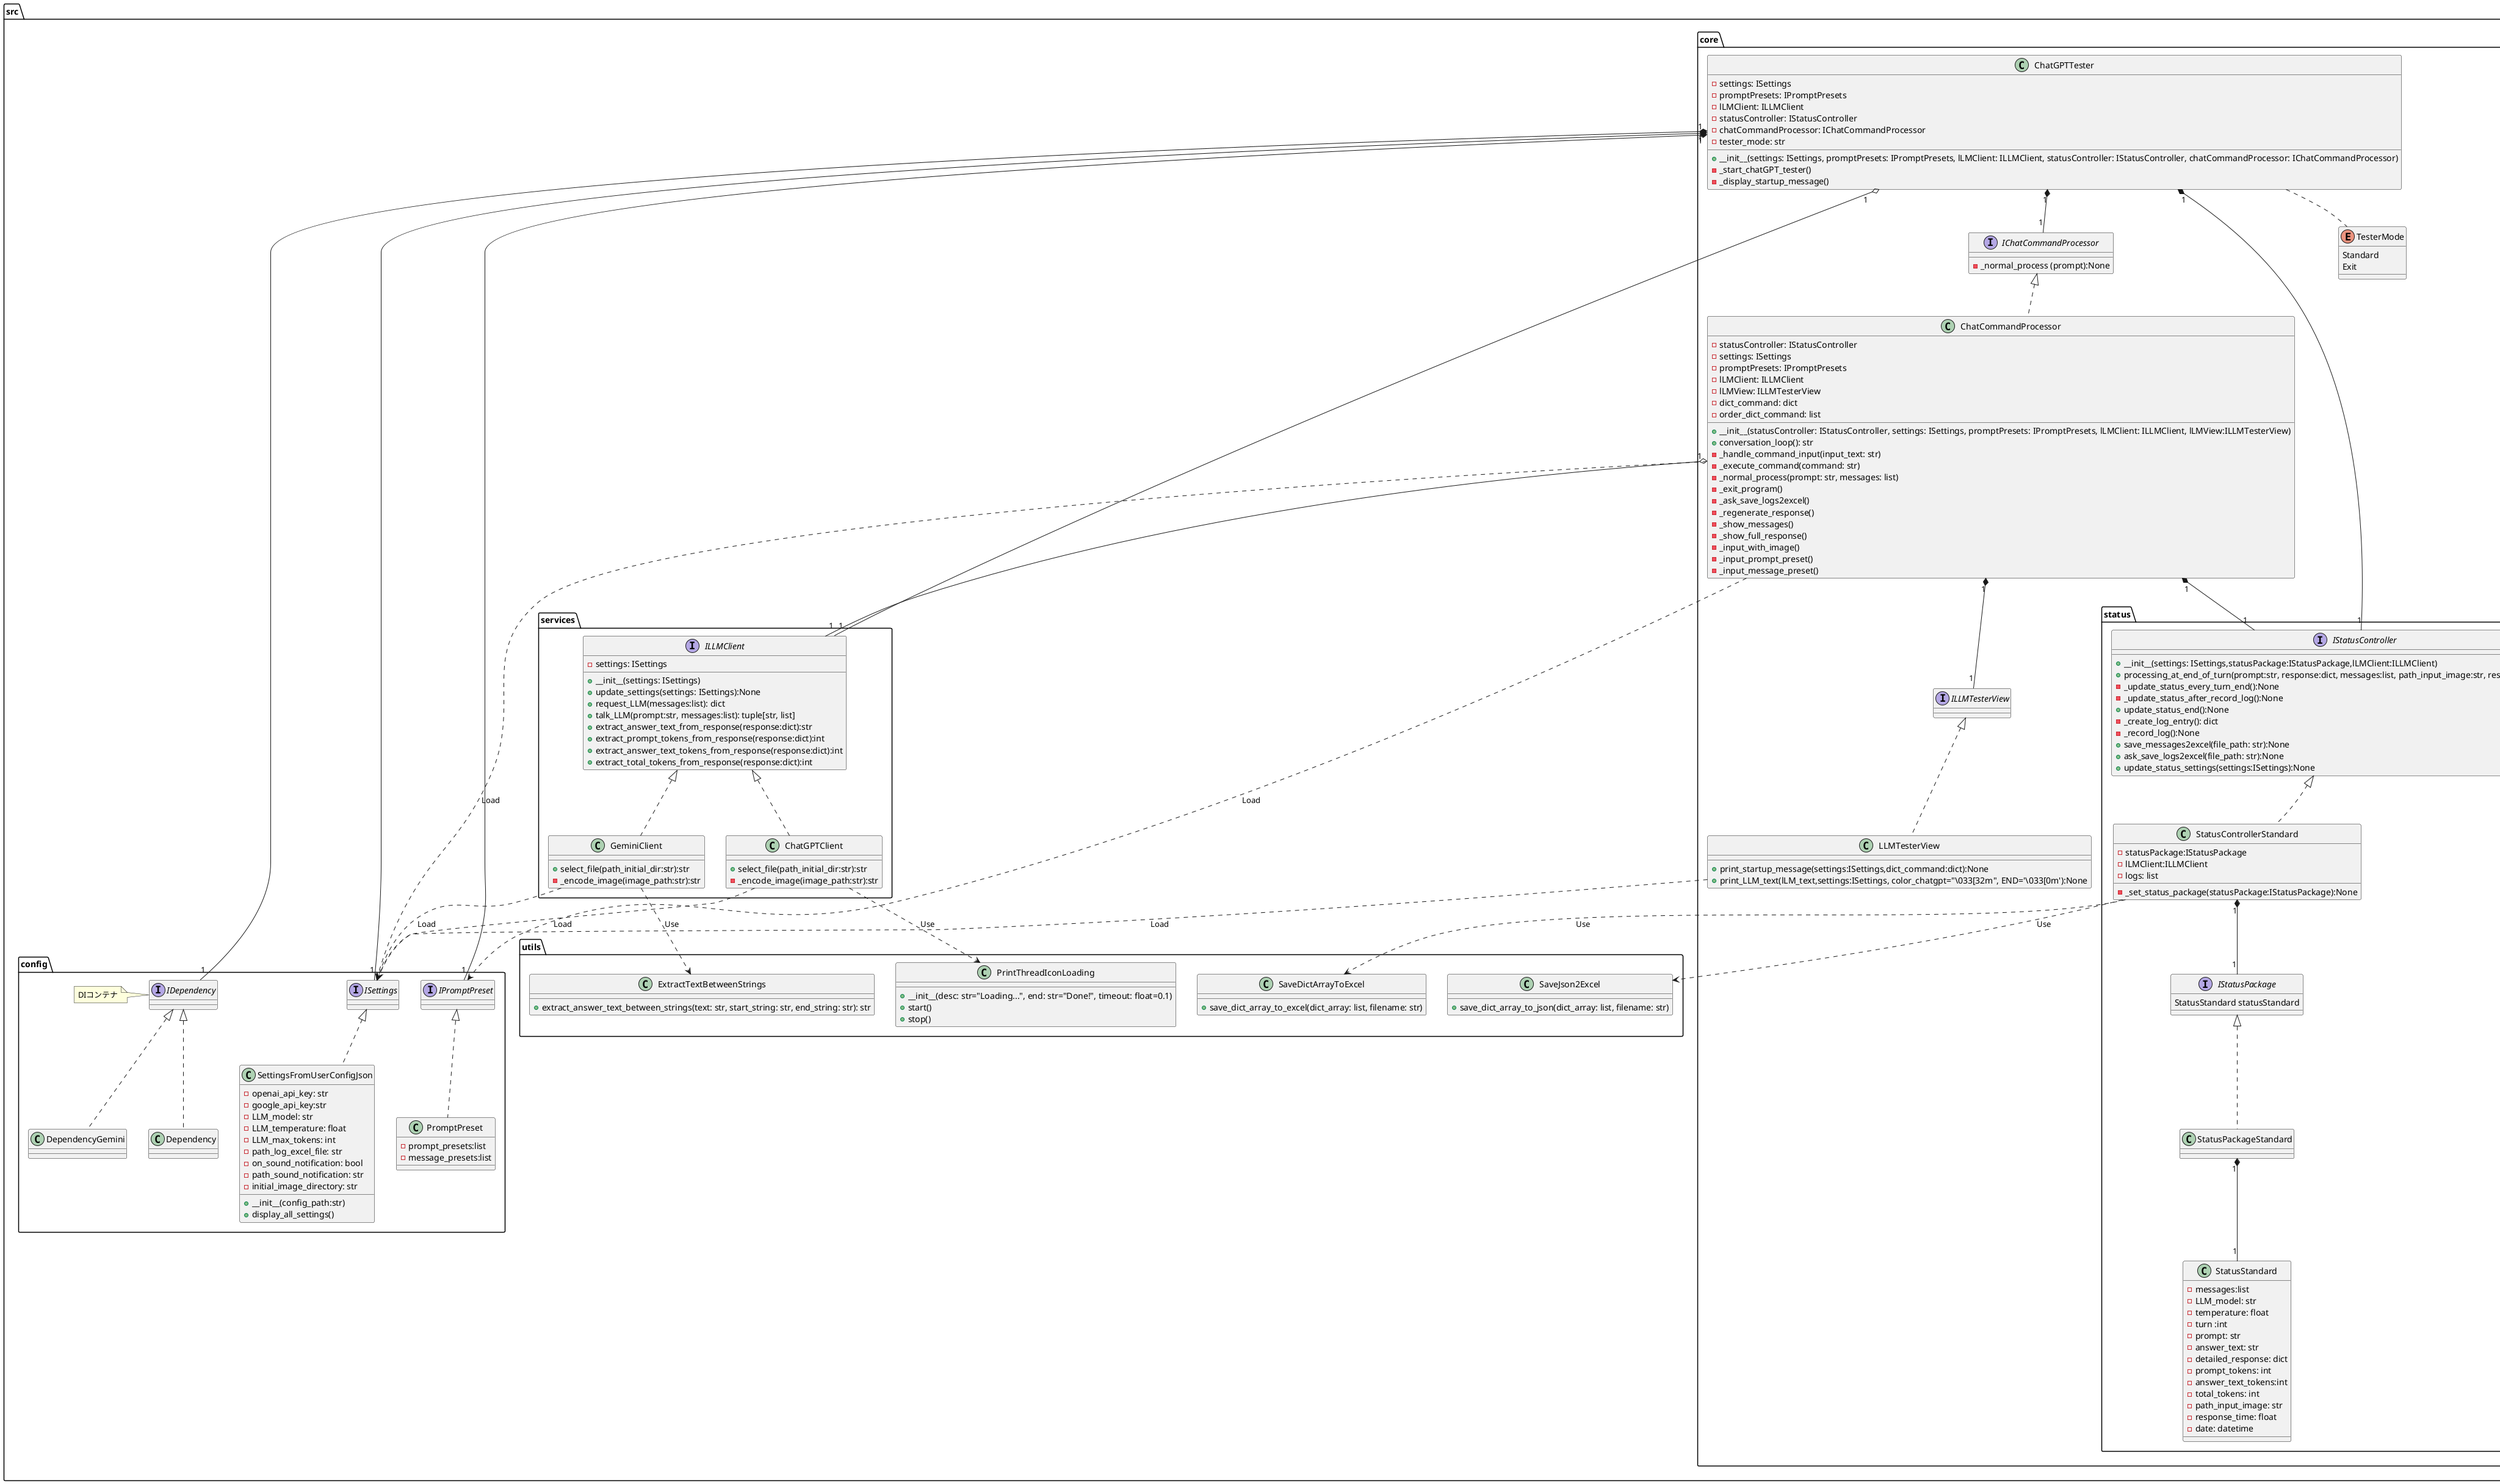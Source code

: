 @startuml HKsHKs_ChatGPT_tester
package src{
    package core{
        class ChatGPTTester {
            - settings: ISettings
            - promptPresets: IPromptPresets
            - lLMClient: ILLMClient
            - statusController: IStatusController
            - chatCommandProcessor: IChatCommandProcessor
            - tester_mode: str
            + __init__(settings: ISettings, promptPresets: IPromptPresets, lLMClient: ILLMClient, statusController: IStatusController, chatCommandProcessor: IChatCommandProcessor)
            - _start_chatGPT_tester()
            - _display_startup_message()
        }
        enum TesterMode {
        Standard
        Exit
        }
        interface IChatCommandProcessor{
            - _normal_process (prompt):None
        }
        class ChatCommandProcessor implements IChatCommandProcessor{
            - statusController: IStatusController
            - settings: ISettings
            - promptPresets: IPromptPresets
            - lLMClient: ILLMClient
            - lLMView: ILLMTesterView
            - dict_command: dict
            - order_dict_command: list
            + __init__(statusController: IStatusController, settings: ISettings, promptPresets: IPromptPresets, lLMClient: ILLMClient, lLMView:ILLMTesterView)
            + conversation_loop(): str
            - _handle_command_input(input_text: str)
            - _execute_command(command: str)
            - _normal_process(prompt: str, messages: list)
            - _exit_program()
            - _ask_save_logs2excel()
            - _regenerate_response()
            - _show_messages()
            - _show_full_response()
            - _input_with_image()
            - _input_prompt_preset()
            - _input_message_preset()
        }

        interface ILLMTesterView
        class LLMTesterView implements ILLMTesterView{
            + print_startup_message(settings:ISettings,dict_command:dict):None
            + print_LLM_text(lLM_text,settings:ISettings, color_chatgpt="\033[32m", END='\033[0m'):None
        }

        ChatGPTTester "1" *-- "1" IChatCommandProcessor
        ChatGPTTester "1" *-- "1" src.config.ISettings
        ChatGPTTester "1" *-- "1" src.config.IPromptPreset
        ChatGPTTester "1" *-- "1" src.config.IDependency
        ChatGPTTester "1" o--"1" src.services.ILLMClient
        ChatGPTTester "1" *-- "1" status.IStatusController
        ChatGPTTester .. TesterMode
        ChatCommandProcessor "1" *-- "1" status.IStatusController
        ChatCommandProcessor ..> src.config.ISettings :Load
        ChatCommandProcessor ..> src.config.IPromptPreset:Load
        ChatCommandProcessor "1" o--"1" src.services.ILLMClient
        ChatCommandProcessor "1" *-- "1" src.core.ILLMTesterView
        LLMTesterView ..> src.config.ISettings :Load


        package status{
            interface IStatusPackage{
                StatusStandard statusStandard
            }
            class StatusPackageStandard implements IStatusPackage
            class StatusStandard{
                - messages:list
                - LLM_model: str
                - temperature: float
                - turn :int
                - prompt: str
                - answer_text: str
                - detailed_response: dict
                - prompt_tokens: int
                - answer_text_tokens:int
                - total_tokens: int
                - path_input_image: str
                - response_time: float
                - date: datetime
            }


            interface IStatusController{
            + __init__(settings: ISettings,statusPackage:IStatusPackage,lLMClient:ILLMClient)
            + processing_at_end_of_turn(prompt:str, response:dict, messages:list, path_input_image:str, response_time:float):None
            - _update_status_every_turn_end():None
            - _update_status_after_record_log():None
            + update_status_end():None
            - _create_log_entry(): dict
            - _record_log():None
            + save_messages2excel(file_path: str):None
            + ask_save_logs2excel(file_path: str):None
            + update_status_settings(settings:ISettings):None
            }
            class StatusControllerStandard implements IStatusController{
                - statusPackage:IStatusPackage
                - lLMClient:ILLMClient
                - logs: list
                - _set_status_package(statusPackage:IStatusPackage):None
            }
            StatusControllerStandard "1" *-- "1" IStatusPackage
            StatusControllerStandard ..> src.utils.SaveDictArrayToExcel :Use
            StatusControllerStandard ..>  src.utils.SaveJson2Excel:Use
            StatusPackageStandard "1" *-- "1" StatusStandard
    }

    package src.config{
        interface IDependency
        note left
        DIコンテナ
        end note
        class Dependency implements IDependency
        class DependencyGemini implements IDependency
        interface ISettings{
        }
        class SettingsFromUserConfigJson implements ISettings{
            - openai_api_key: str
            - google_api_key:str
            - LLM_model: str
            - LLM_temperature: float
            - LLM_max_tokens: int
            - path_log_excel_file: str
            - on_sound_notification: bool
            - path_sound_notification: str
            - initial_image_directory: str
            + __init__(config_path:str)
            + display_all_settings()
        }
        interface IPromptPreset{}
        class PromptPreset implements IPromptPreset{
            - prompt_presets:list
            - message_presets:list
        }
    }

    package src.services{
        interface ILLMClient{
            - settings: ISettings
            + __init__(settings: ISettings)
            + update_settings(settings: ISettings):None
            + request_LLM(messages:list): dict
            + talk_LLM(prompt:str, messages:list): tuple[str, list]
            + extract_answer_text_from_response(response:dict):str
            + extract_prompt_tokens_from_response(response:dict):int
            + extract_answer_text_tokens_from_response(response:dict):int
            + extract_total_tokens_from_response(response:dict):int
        }
        class ChatGPTClient implements ILLMClient{
            + select_file(path_initial_dir:str):str
            - _encode_image(image_path:str):str
        }
        class GeminiClient implements ILLMClient{
            + select_file(path_initial_dir:str):str
            - _encode_image(image_path:str):str
        }

        ChatGPTClient ..> src.config.ISettings:Load
        ChatGPTClient ..> src.utils.PrintThreadIconLoading:Use
        GeminiClient ..> src.config.ISettings:Load
        GeminiClient ..> src.utils.ExtractTextBetweenStrings:Use
    }

    package src.utils{
        class ExtractTextBetweenStrings{
            + extract_answer_text_between_strings(text: str, start_string: str, end_string: str): str
        }
        class PrintThreadIconLoading{
            + __init__(desc: str="Loading...", end: str="Done!", timeout: float=0.1)
            + start()
            + stop()
        }
        class SaveDictArrayToExcel{
            + save_dict_array_to_excel(dict_array: list, filename: str)
        }
        class SaveJson2Excel{
            + save_dict_array_to_json(dict_array: list, filename: str)
        }
    }
}
@enduml
